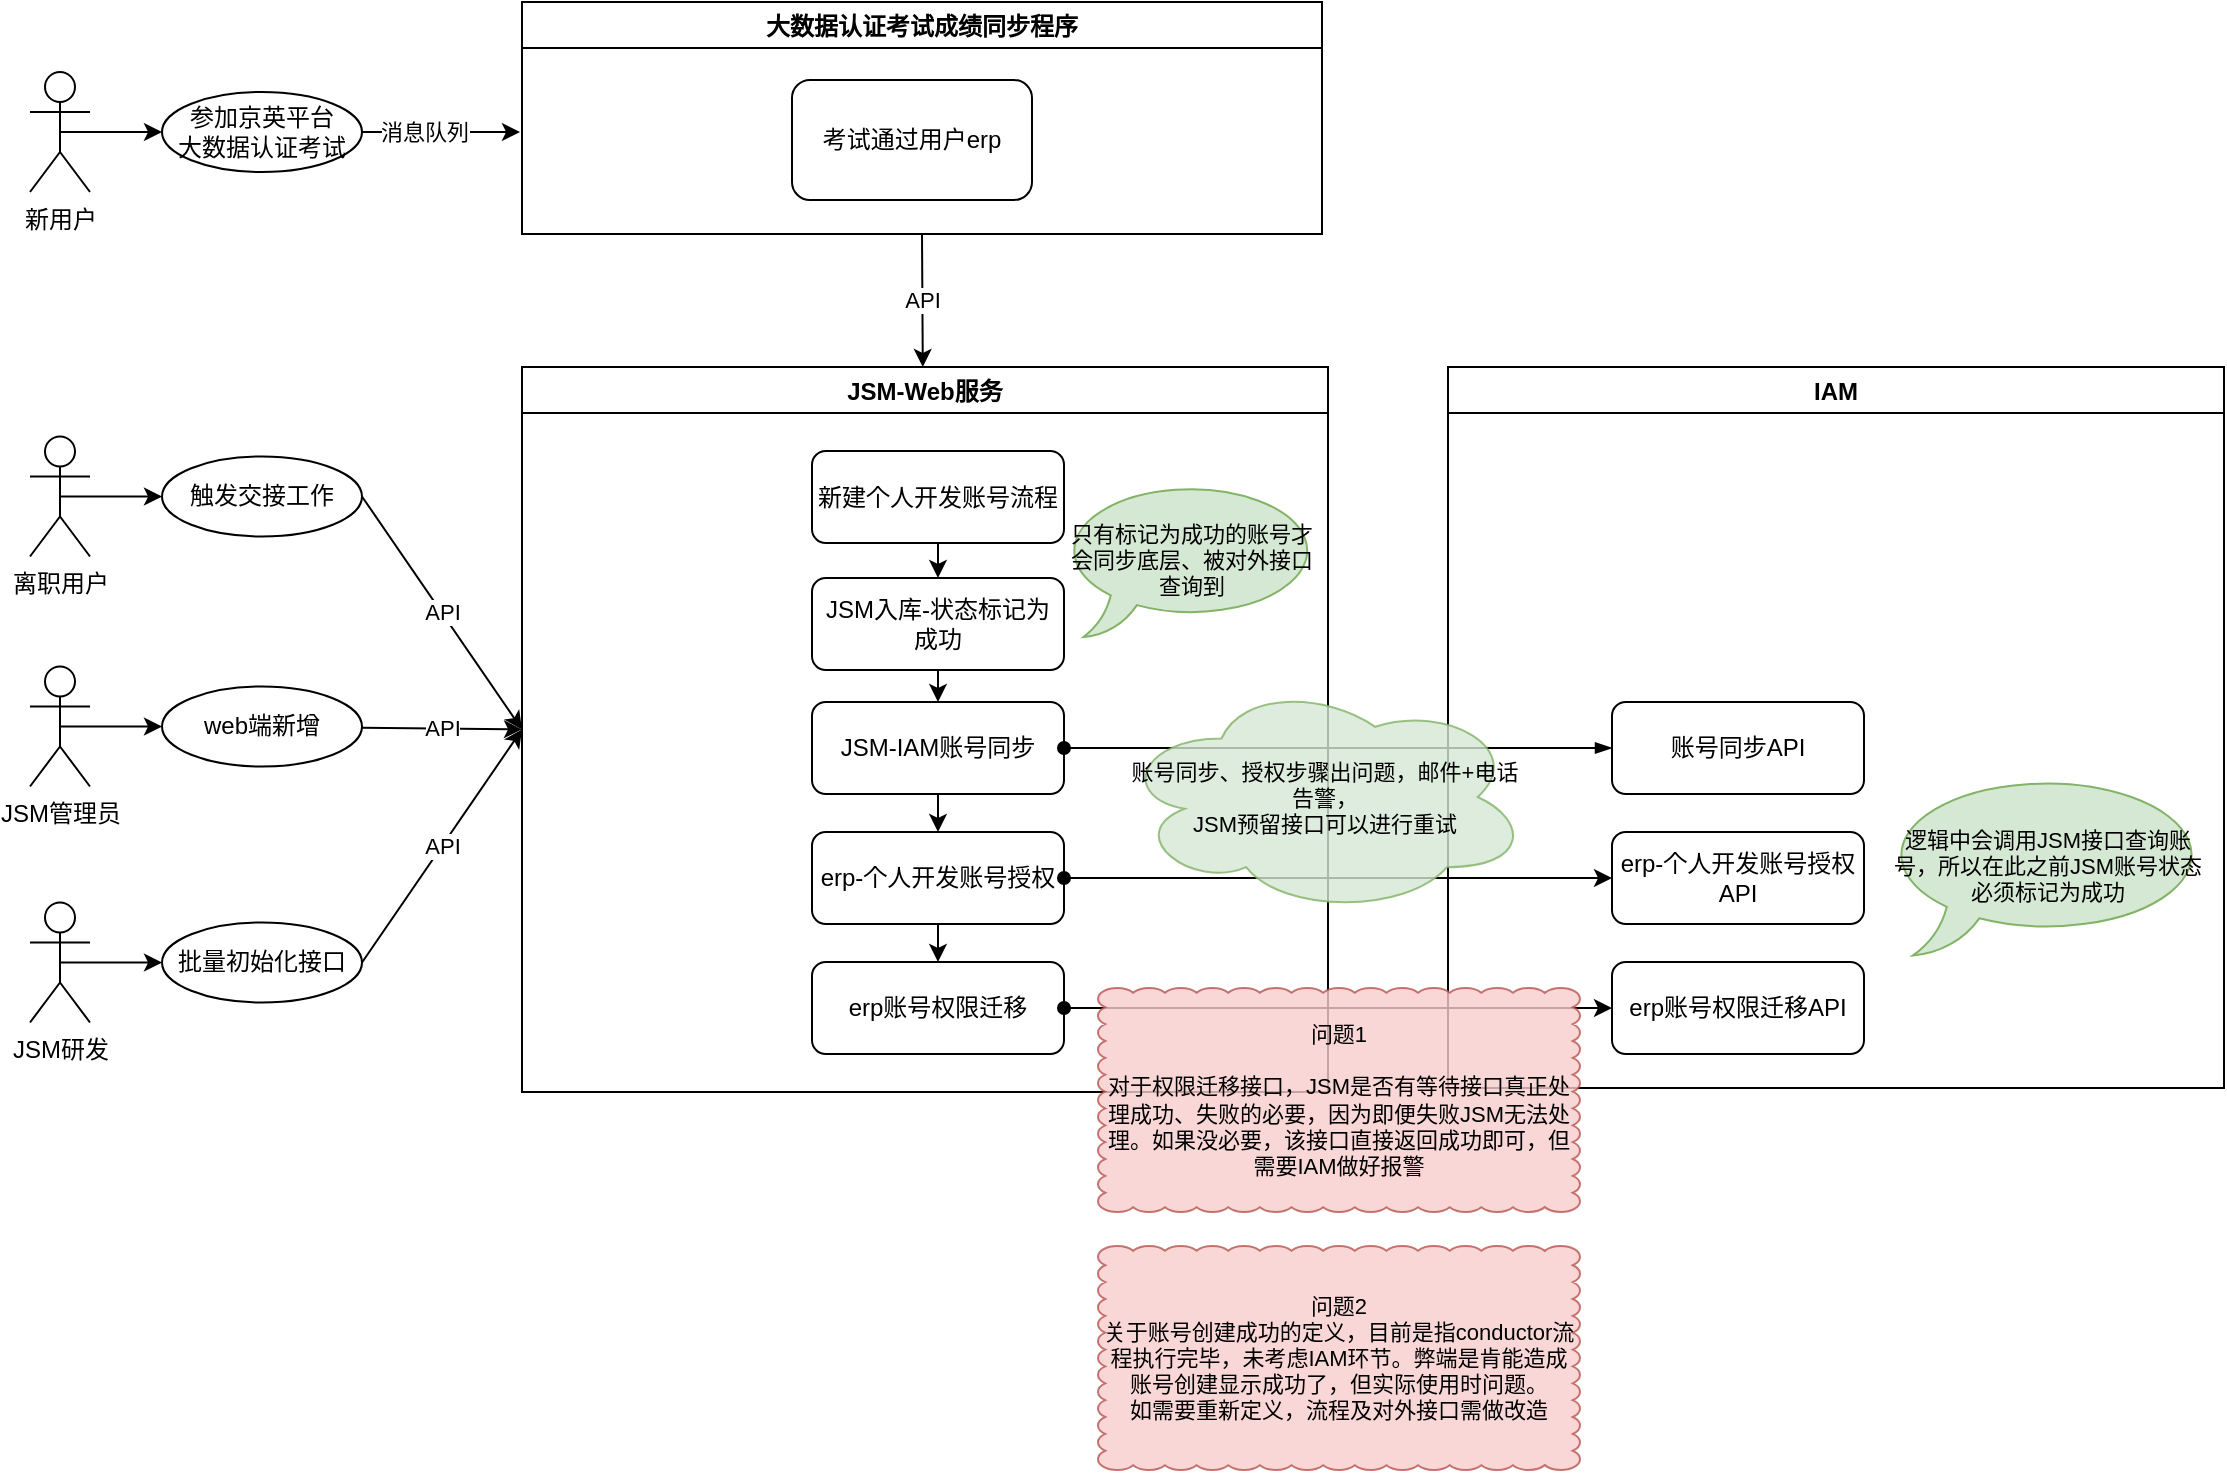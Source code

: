 <mxfile version="17.4.3" type="github">
  <diagram id="prtHgNgQTEPvFCAcTncT" name="Page-1">
    <mxGraphModel dx="1362" dy="758" grid="0" gridSize="10" guides="1" tooltips="1" connect="1" arrows="1" fold="1" page="1" pageScale="1" pageWidth="827" pageHeight="1169" background="none" math="0" shadow="0">
      <root>
        <mxCell id="0" />
        <mxCell id="1" parent="0" />
        <mxCell id="et6cZzT2-r2UlGmGOqfe-16" style="edgeStyle=orthogonalEdgeStyle;rounded=0;orthogonalLoop=1;jettySize=auto;html=1;exitX=0.5;exitY=0.5;exitDx=0;exitDy=0;exitPerimeter=0;entryX=0;entryY=0.5;entryDx=0;entryDy=0;" edge="1" parent="1" source="et6cZzT2-r2UlGmGOqfe-1" target="et6cZzT2-r2UlGmGOqfe-11">
          <mxGeometry relative="1" as="geometry" />
        </mxCell>
        <mxCell id="et6cZzT2-r2UlGmGOqfe-1" value="新用户" style="shape=umlActor;verticalLabelPosition=bottom;verticalAlign=top;html=1;" vertex="1" parent="1">
          <mxGeometry x="30" y="50" width="30" height="60" as="geometry" />
        </mxCell>
        <mxCell id="et6cZzT2-r2UlGmGOqfe-17" style="edgeStyle=orthogonalEdgeStyle;rounded=0;orthogonalLoop=1;jettySize=auto;html=1;exitX=0.5;exitY=0.5;exitDx=0;exitDy=0;exitPerimeter=0;" edge="1" parent="1" source="et6cZzT2-r2UlGmGOqfe-5" target="et6cZzT2-r2UlGmGOqfe-12">
          <mxGeometry relative="1" as="geometry" />
        </mxCell>
        <mxCell id="et6cZzT2-r2UlGmGOqfe-5" value="离职用户" style="shape=umlActor;verticalLabelPosition=bottom;verticalAlign=top;html=1;" vertex="1" parent="1">
          <mxGeometry x="30" y="232.25" width="30" height="60" as="geometry" />
        </mxCell>
        <mxCell id="et6cZzT2-r2UlGmGOqfe-18" style="edgeStyle=orthogonalEdgeStyle;rounded=0;orthogonalLoop=1;jettySize=auto;html=1;exitX=0.5;exitY=0.5;exitDx=0;exitDy=0;exitPerimeter=0;entryX=0;entryY=0.5;entryDx=0;entryDy=0;" edge="1" parent="1" source="et6cZzT2-r2UlGmGOqfe-6" target="et6cZzT2-r2UlGmGOqfe-13">
          <mxGeometry relative="1" as="geometry" />
        </mxCell>
        <mxCell id="et6cZzT2-r2UlGmGOqfe-6" value="JSM管理员" style="shape=umlActor;verticalLabelPosition=bottom;verticalAlign=top;html=1;" vertex="1" parent="1">
          <mxGeometry x="30" y="347.25" width="30" height="60" as="geometry" />
        </mxCell>
        <mxCell id="et6cZzT2-r2UlGmGOqfe-7" value="大数据认证考试成绩同步程序" style="swimlane;" vertex="1" parent="1">
          <mxGeometry x="276" y="15" width="400" height="116" as="geometry" />
        </mxCell>
        <mxCell id="et6cZzT2-r2UlGmGOqfe-23" value="考试通过用户erp" style="rounded=1;whiteSpace=wrap;html=1;" vertex="1" parent="et6cZzT2-r2UlGmGOqfe-7">
          <mxGeometry x="135" y="39" width="120" height="60" as="geometry" />
        </mxCell>
        <mxCell id="et6cZzT2-r2UlGmGOqfe-8" value="JSM-Web服务" style="swimlane;" vertex="1" parent="1">
          <mxGeometry x="276" y="197.5" width="403" height="362.5" as="geometry" />
        </mxCell>
        <mxCell id="et6cZzT2-r2UlGmGOqfe-20" value="新建个人开发账号流程" style="rounded=1;whiteSpace=wrap;html=1;flipV=1;" vertex="1" parent="et6cZzT2-r2UlGmGOqfe-8">
          <mxGeometry x="145" y="42" width="126" height="46" as="geometry" />
        </mxCell>
        <mxCell id="et6cZzT2-r2UlGmGOqfe-54" value="JSM入库-状态标记为&lt;br&gt;成功" style="rounded=1;whiteSpace=wrap;html=1;flipV=1;" vertex="1" parent="et6cZzT2-r2UlGmGOqfe-8">
          <mxGeometry x="145" y="105.5" width="126" height="46" as="geometry" />
        </mxCell>
        <mxCell id="et6cZzT2-r2UlGmGOqfe-55" value="JSM-IAM账号同步" style="rounded=1;whiteSpace=wrap;html=1;flipV=1;" vertex="1" parent="et6cZzT2-r2UlGmGOqfe-8">
          <mxGeometry x="145" y="167.5" width="126" height="46" as="geometry" />
        </mxCell>
        <mxCell id="et6cZzT2-r2UlGmGOqfe-56" value="erp-个人开发账号授权" style="rounded=1;whiteSpace=wrap;html=1;flipV=1;" vertex="1" parent="et6cZzT2-r2UlGmGOqfe-8">
          <mxGeometry x="145" y="232.5" width="126" height="46" as="geometry" />
        </mxCell>
        <mxCell id="et6cZzT2-r2UlGmGOqfe-57" value="erp账号权限迁移" style="rounded=1;whiteSpace=wrap;html=1;flipV=1;" vertex="1" parent="et6cZzT2-r2UlGmGOqfe-8">
          <mxGeometry x="145" y="297.5" width="126" height="46" as="geometry" />
        </mxCell>
        <mxCell id="et6cZzT2-r2UlGmGOqfe-58" value="&lt;font style=&quot;font-size: 11px&quot;&gt;只有标记为成功的账号才会同步底层、被对外接口查询到&lt;/font&gt;" style="whiteSpace=wrap;html=1;shape=mxgraph.basic.oval_callout;fontSize=8;fontStyle=0;fillColor=#d5e8d4;strokeColor=#82b366;" vertex="1" parent="et6cZzT2-r2UlGmGOqfe-8">
          <mxGeometry x="270" y="57.5" width="130" height="77.5" as="geometry" />
        </mxCell>
        <mxCell id="et6cZzT2-r2UlGmGOqfe-60" value="" style="endArrow=classic;html=1;rounded=0;fontSize=11;fontColor=#FF3333;exitX=0.5;exitY=1;exitDx=0;exitDy=0;" edge="1" parent="et6cZzT2-r2UlGmGOqfe-8" source="et6cZzT2-r2UlGmGOqfe-20" target="et6cZzT2-r2UlGmGOqfe-54">
          <mxGeometry width="50" height="50" relative="1" as="geometry">
            <mxPoint x="326" y="139.5" as="sourcePoint" />
            <mxPoint x="376" y="89.5" as="targetPoint" />
          </mxGeometry>
        </mxCell>
        <mxCell id="et6cZzT2-r2UlGmGOqfe-61" value="" style="endArrow=classic;html=1;rounded=0;fontSize=11;fontColor=#FF3333;exitX=0.5;exitY=1;exitDx=0;exitDy=0;entryX=0.5;entryY=0;entryDx=0;entryDy=0;" edge="1" parent="et6cZzT2-r2UlGmGOqfe-8" source="et6cZzT2-r2UlGmGOqfe-54" target="et6cZzT2-r2UlGmGOqfe-55">
          <mxGeometry width="50" height="50" relative="1" as="geometry">
            <mxPoint x="326" y="139.5" as="sourcePoint" />
            <mxPoint x="376" y="89.5" as="targetPoint" />
          </mxGeometry>
        </mxCell>
        <mxCell id="et6cZzT2-r2UlGmGOqfe-62" value="" style="endArrow=classic;html=1;rounded=0;fontSize=11;fontColor=#FF3333;exitX=0.5;exitY=1;exitDx=0;exitDy=0;entryX=0.5;entryY=0;entryDx=0;entryDy=0;" edge="1" parent="et6cZzT2-r2UlGmGOqfe-8" source="et6cZzT2-r2UlGmGOqfe-55" target="et6cZzT2-r2UlGmGOqfe-56">
          <mxGeometry width="50" height="50" relative="1" as="geometry">
            <mxPoint x="326" y="139.5" as="sourcePoint" />
            <mxPoint x="376" y="89.5" as="targetPoint" />
          </mxGeometry>
        </mxCell>
        <mxCell id="et6cZzT2-r2UlGmGOqfe-63" value="" style="endArrow=classic;html=1;rounded=0;fontSize=11;fontColor=#FF3333;exitX=0.5;exitY=1;exitDx=0;exitDy=0;entryX=0.5;entryY=0;entryDx=0;entryDy=0;" edge="1" parent="et6cZzT2-r2UlGmGOqfe-8" source="et6cZzT2-r2UlGmGOqfe-56" target="et6cZzT2-r2UlGmGOqfe-57">
          <mxGeometry width="50" height="50" relative="1" as="geometry">
            <mxPoint x="326" y="139.5" as="sourcePoint" />
            <mxPoint x="376" y="89.5" as="targetPoint" />
          </mxGeometry>
        </mxCell>
        <mxCell id="et6cZzT2-r2UlGmGOqfe-10" value="IAM" style="swimlane;" vertex="1" parent="1">
          <mxGeometry x="739" y="197.5" width="388" height="360.5" as="geometry" />
        </mxCell>
        <mxCell id="et6cZzT2-r2UlGmGOqfe-42" value="账号同步API" style="rounded=1;whiteSpace=wrap;html=1;" vertex="1" parent="et6cZzT2-r2UlGmGOqfe-10">
          <mxGeometry x="82" y="167.5" width="126" height="46" as="geometry" />
        </mxCell>
        <mxCell id="et6cZzT2-r2UlGmGOqfe-43" value="erp-个人开发账号授权API" style="rounded=1;whiteSpace=wrap;html=1;" vertex="1" parent="et6cZzT2-r2UlGmGOqfe-10">
          <mxGeometry x="82" y="232.5" width="126" height="46" as="geometry" />
        </mxCell>
        <mxCell id="et6cZzT2-r2UlGmGOqfe-44" value="erp账号权限迁移API" style="rounded=1;whiteSpace=wrap;html=1;" vertex="1" parent="et6cZzT2-r2UlGmGOqfe-10">
          <mxGeometry x="82" y="297.5" width="126" height="46" as="geometry" />
        </mxCell>
        <mxCell id="et6cZzT2-r2UlGmGOqfe-68" value="&lt;font style=&quot;font-size: 11px&quot;&gt;逻辑中会调用JSM接口查询账号，所以在此之前JSM账号状态必须标记为成功&lt;/font&gt;" style="whiteSpace=wrap;html=1;shape=mxgraph.basic.oval_callout;fontSize=8;fontStyle=0;fillColor=#d5e8d4;strokeColor=#82b366;" vertex="1" parent="et6cZzT2-r2UlGmGOqfe-10">
          <mxGeometry x="219" y="204" width="162" height="90.25" as="geometry" />
        </mxCell>
        <mxCell id="et6cZzT2-r2UlGmGOqfe-32" style="edgeStyle=orthogonalEdgeStyle;rounded=0;orthogonalLoop=1;jettySize=auto;html=1;exitX=1;exitY=0.5;exitDx=0;exitDy=0;" edge="1" parent="1" source="et6cZzT2-r2UlGmGOqfe-11">
          <mxGeometry relative="1" as="geometry">
            <mxPoint x="275" y="80" as="targetPoint" />
          </mxGeometry>
        </mxCell>
        <mxCell id="et6cZzT2-r2UlGmGOqfe-33" value="消息队列" style="edgeLabel;html=1;align=center;verticalAlign=middle;resizable=0;points=[];" vertex="1" connectable="0" parent="et6cZzT2-r2UlGmGOqfe-32">
          <mxGeometry x="-0.217" relative="1" as="geometry">
            <mxPoint as="offset" />
          </mxGeometry>
        </mxCell>
        <mxCell id="et6cZzT2-r2UlGmGOqfe-11" value="参加京英平台&lt;br&gt;大数据认证考试" style="ellipse;whiteSpace=wrap;html=1;align=center;" vertex="1" parent="1">
          <mxGeometry x="96" y="60" width="100" height="40" as="geometry" />
        </mxCell>
        <mxCell id="et6cZzT2-r2UlGmGOqfe-12" value="触发交接工作" style="ellipse;whiteSpace=wrap;html=1;align=center;" vertex="1" parent="1">
          <mxGeometry x="96" y="242.25" width="100" height="40" as="geometry" />
        </mxCell>
        <mxCell id="et6cZzT2-r2UlGmGOqfe-13" value="web端新增" style="ellipse;whiteSpace=wrap;html=1;align=center;" vertex="1" parent="1">
          <mxGeometry x="96" y="357.25" width="100" height="40" as="geometry" />
        </mxCell>
        <mxCell id="et6cZzT2-r2UlGmGOqfe-19" style="edgeStyle=orthogonalEdgeStyle;rounded=0;orthogonalLoop=1;jettySize=auto;html=1;exitX=0.5;exitY=0.5;exitDx=0;exitDy=0;exitPerimeter=0;" edge="1" parent="1" source="et6cZzT2-r2UlGmGOqfe-14" target="et6cZzT2-r2UlGmGOqfe-15">
          <mxGeometry relative="1" as="geometry" />
        </mxCell>
        <mxCell id="et6cZzT2-r2UlGmGOqfe-14" value="JSM研发" style="shape=umlActor;verticalLabelPosition=bottom;verticalAlign=top;html=1;" vertex="1" parent="1">
          <mxGeometry x="30" y="465.25" width="30" height="60" as="geometry" />
        </mxCell>
        <mxCell id="et6cZzT2-r2UlGmGOqfe-15" value="批量初始化接口" style="ellipse;whiteSpace=wrap;html=1;align=center;" vertex="1" parent="1">
          <mxGeometry x="96" y="475.25" width="100" height="40" as="geometry" />
        </mxCell>
        <mxCell id="et6cZzT2-r2UlGmGOqfe-35" value="API" style="endArrow=classic;html=1;rounded=0;entryX=0;entryY=0.5;entryDx=0;entryDy=0;exitX=1;exitY=0.5;exitDx=0;exitDy=0;" edge="1" parent="1" source="et6cZzT2-r2UlGmGOqfe-12" target="et6cZzT2-r2UlGmGOqfe-8">
          <mxGeometry width="50" height="50" relative="1" as="geometry">
            <mxPoint x="525" y="233" as="sourcePoint" />
            <mxPoint x="575" y="183" as="targetPoint" />
          </mxGeometry>
        </mxCell>
        <mxCell id="et6cZzT2-r2UlGmGOqfe-38" value="API" style="endArrow=classic;html=1;rounded=0;entryX=0;entryY=0.5;entryDx=0;entryDy=0;" edge="1" parent="1" source="et6cZzT2-r2UlGmGOqfe-13" target="et6cZzT2-r2UlGmGOqfe-8">
          <mxGeometry width="50" height="50" relative="1" as="geometry">
            <mxPoint x="206" y="209" as="sourcePoint" />
            <mxPoint x="284" y="316.5" as="targetPoint" />
          </mxGeometry>
        </mxCell>
        <mxCell id="et6cZzT2-r2UlGmGOqfe-39" value="API" style="endArrow=classic;html=1;rounded=0;entryX=0;entryY=0.5;entryDx=0;entryDy=0;exitX=1;exitY=0.5;exitDx=0;exitDy=0;" edge="1" parent="1" source="et6cZzT2-r2UlGmGOqfe-15" target="et6cZzT2-r2UlGmGOqfe-8">
          <mxGeometry width="50" height="50" relative="1" as="geometry">
            <mxPoint x="216" y="219" as="sourcePoint" />
            <mxPoint x="294" y="326.5" as="targetPoint" />
          </mxGeometry>
        </mxCell>
        <mxCell id="et6cZzT2-r2UlGmGOqfe-40" value="API" style="endArrow=classic;html=1;rounded=0;exitX=0.5;exitY=1;exitDx=0;exitDy=0;" edge="1" parent="1" source="et6cZzT2-r2UlGmGOqfe-7" target="et6cZzT2-r2UlGmGOqfe-8">
          <mxGeometry width="50" height="50" relative="1" as="geometry">
            <mxPoint x="206" y="209" as="sourcePoint" />
            <mxPoint x="286" y="324" as="targetPoint" />
          </mxGeometry>
        </mxCell>
        <mxCell id="et6cZzT2-r2UlGmGOqfe-65" value="" style="endArrow=blockThin;startArrow=oval;html=1;rounded=0;fontSize=11;fontColor=#FF3333;exitX=1;exitY=0.5;exitDx=0;exitDy=0;entryX=0;entryY=0.5;entryDx=0;entryDy=0;endFill=1;startFill=1;" edge="1" parent="1" source="et6cZzT2-r2UlGmGOqfe-55" target="et6cZzT2-r2UlGmGOqfe-42">
          <mxGeometry width="50" height="50" relative="1" as="geometry">
            <mxPoint x="602" y="374" as="sourcePoint" />
            <mxPoint x="652" y="324" as="targetPoint" />
          </mxGeometry>
        </mxCell>
        <mxCell id="et6cZzT2-r2UlGmGOqfe-66" value="" style="endArrow=classic;startArrow=oval;html=1;rounded=0;fontSize=11;fontColor=#FF3333;exitX=1;exitY=0.5;exitDx=0;exitDy=0;entryX=0;entryY=0.5;entryDx=0;entryDy=0;startFill=1;" edge="1" parent="1" source="et6cZzT2-r2UlGmGOqfe-56" target="et6cZzT2-r2UlGmGOqfe-43">
          <mxGeometry width="50" height="50" relative="1" as="geometry">
            <mxPoint x="557" y="398" as="sourcePoint" />
            <mxPoint x="831" y="398" as="targetPoint" />
          </mxGeometry>
        </mxCell>
        <mxCell id="et6cZzT2-r2UlGmGOqfe-67" value="" style="endArrow=classic;startArrow=oval;html=1;rounded=0;fontSize=11;fontColor=#FF3333;exitX=1;exitY=0.5;exitDx=0;exitDy=0;entryX=0;entryY=0.5;entryDx=0;entryDy=0;startFill=1;" edge="1" parent="1" source="et6cZzT2-r2UlGmGOqfe-57" target="et6cZzT2-r2UlGmGOqfe-44">
          <mxGeometry width="50" height="50" relative="1" as="geometry">
            <mxPoint x="557" y="463" as="sourcePoint" />
            <mxPoint x="831" y="463" as="targetPoint" />
          </mxGeometry>
        </mxCell>
        <mxCell id="et6cZzT2-r2UlGmGOqfe-69" value="账号同步、授权步骤出问题，邮件+电话告警，&lt;br&gt;JSM预留接口可以进行重试" style="ellipse;shape=cloud;whiteSpace=wrap;html=1;fontSize=11;fillColor=#d5e8d4;strokeColor=#82b366;opacity=80;" vertex="1" parent="1">
          <mxGeometry x="574.5" y="354" width="205" height="117" as="geometry" />
        </mxCell>
        <mxCell id="et6cZzT2-r2UlGmGOqfe-71" value="问题1&lt;br&gt;&lt;br&gt;对于权限迁移接口，JSM是否有等待接口真正处理成功、失败的必要，因为即便失败JSM无法处理。如果没必要，该接口直接返回成功即可，但需要IAM做好报警" style="whiteSpace=wrap;html=1;shape=mxgraph.basic.cloud_rect;fontSize=11;opacity=80;fillColor=#f8cecc;strokeColor=#b85450;" vertex="1" parent="1">
          <mxGeometry x="564" y="508" width="241" height="112" as="geometry" />
        </mxCell>
        <mxCell id="et6cZzT2-r2UlGmGOqfe-73" value="问题2&lt;br&gt;关于账号创建成功的定义，目前是指conductor流程执行完毕，未考虑IAM环节。弊端是肯能造成账号创建显示成功了，但实际使用时问题。&lt;br&gt;如需要重新定义，流程及对外接口需做改造" style="whiteSpace=wrap;html=1;shape=mxgraph.basic.cloud_rect;fontSize=11;opacity=80;fillColor=#f8cecc;strokeColor=#b85450;" vertex="1" parent="1">
          <mxGeometry x="564" y="637" width="241" height="112" as="geometry" />
        </mxCell>
      </root>
    </mxGraphModel>
  </diagram>
</mxfile>

